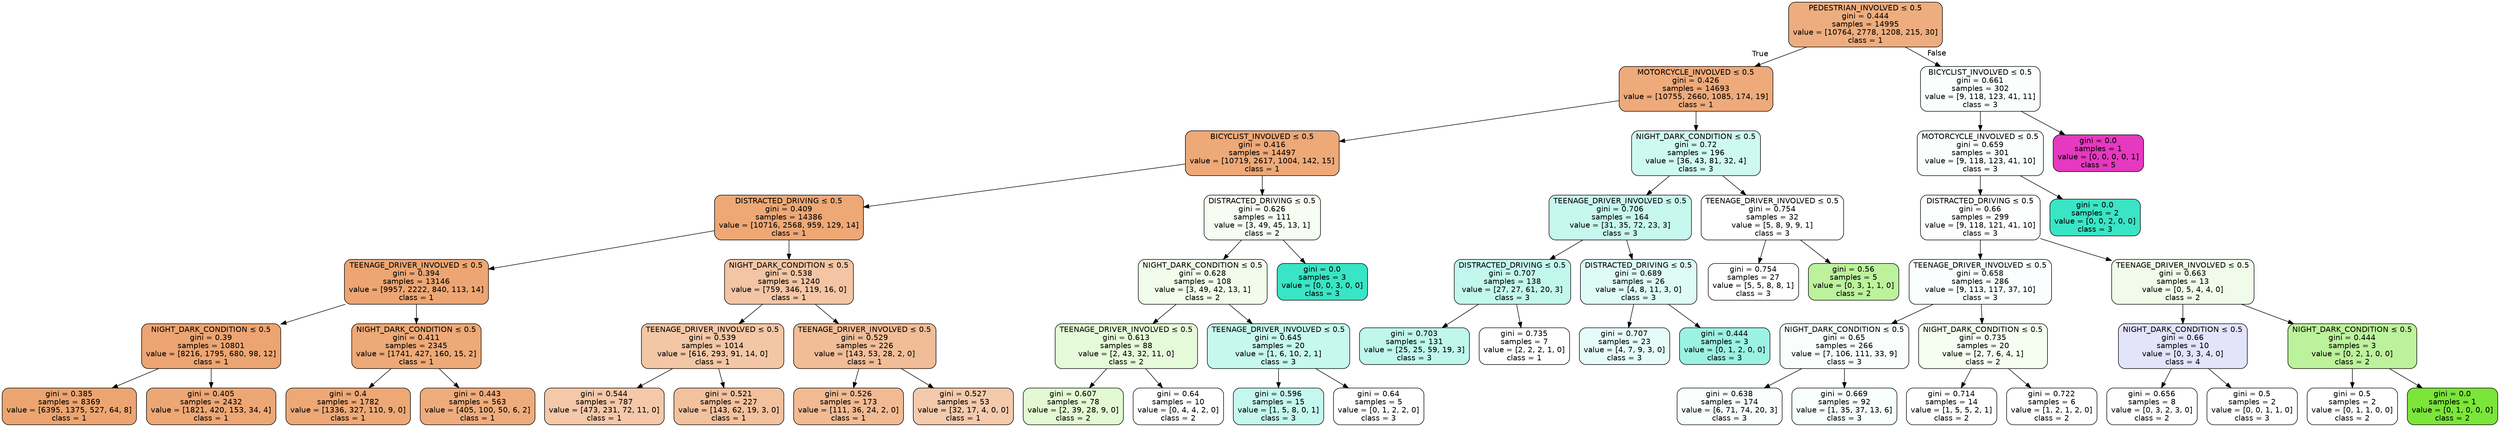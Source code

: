 digraph Tree {
node [shape=box, style="filled, rounded", color="black", fontname=helvetica] ;
edge [fontname=helvetica] ;
0 [label=<PEDESTRIAN_INVOLVED &le; 0.5<br/>gini = 0.444<br/>samples = 14995<br/>value = [10764, 2778, 1208, 215, 30]<br/>class = 1>, fillcolor="#eead7e"] ;
1 [label=<MOTORCYCLE_INVOLVED &le; 0.5<br/>gini = 0.426<br/>samples = 14693<br/>value = [10755, 2660, 1085, 174, 19]<br/>class = 1>, fillcolor="#eeaa7a"] ;
0 -> 1 [labeldistance=2.5, labelangle=45, headlabel="True"] ;
2 [label=<BICYCLIST_INVOLVED &le; 0.5<br/>gini = 0.416<br/>samples = 14497<br/>value = [10719, 2617, 1004, 142, 15]<br/>class = 1>, fillcolor="#eda978"] ;
1 -> 2 ;
3 [label=<DISTRACTED_DRIVING &le; 0.5<br/>gini = 0.409<br/>samples = 14386<br/>value = [10716, 2568, 959, 129, 14]<br/>class = 1>, fillcolor="#eda876"] ;
2 -> 3 ;
4 [label=<TEENAGE_DRIVER_INVOLVED &le; 0.5<br/>gini = 0.394<br/>samples = 13146<br/>value = [9957, 2222, 840, 113, 14]<br/>class = 1>, fillcolor="#eda673"] ;
3 -> 4 ;
5 [label=<NIGHT_DARK_CONDITION &le; 0.5<br/>gini = 0.39<br/>samples = 10801<br/>value = [8216, 1795, 680, 98, 12]<br/>class = 1>, fillcolor="#eca572"] ;
4 -> 5 ;
6 [label=<gini = 0.385<br/>samples = 8369<br/>value = [6395, 1375, 527, 64, 8]<br/>class = 1>, fillcolor="#eca571"] ;
5 -> 6 ;
7 [label=<gini = 0.405<br/>samples = 2432<br/>value = [1821, 420, 153, 34, 4]<br/>class = 1>, fillcolor="#eda775"] ;
5 -> 7 ;
8 [label=<NIGHT_DARK_CONDITION &le; 0.5<br/>gini = 0.411<br/>samples = 2345<br/>value = [1741, 427, 160, 15, 2]<br/>class = 1>, fillcolor="#eda977"] ;
4 -> 8 ;
9 [label=<gini = 0.4<br/>samples = 1782<br/>value = [1336, 327, 110, 9, 0]<br/>class = 1>, fillcolor="#eda876"] ;
8 -> 9 ;
10 [label=<gini = 0.443<br/>samples = 563<br/>value = [405, 100, 50, 6, 2]<br/>class = 1>, fillcolor="#eeac7d"] ;
8 -> 10 ;
11 [label=<NIGHT_DARK_CONDITION &le; 0.5<br/>gini = 0.538<br/>samples = 1240<br/>value = [759, 346, 119, 16, 0]<br/>class = 1>, fillcolor="#f3c5a4"] ;
3 -> 11 ;
12 [label=<TEENAGE_DRIVER_INVOLVED &le; 0.5<br/>gini = 0.539<br/>samples = 1014<br/>value = [616, 293, 91, 14, 0]<br/>class = 1>, fillcolor="#f3c7a6"] ;
11 -> 12 ;
13 [label=<gini = 0.544<br/>samples = 787<br/>value = [473, 231, 72, 11, 0]<br/>class = 1>, fillcolor="#f4c8a9"] ;
12 -> 13 ;
14 [label=<gini = 0.521<br/>samples = 227<br/>value = [143, 62, 19, 3, 0]<br/>class = 1>, fillcolor="#f2c19e"] ;
12 -> 14 ;
15 [label=<TEENAGE_DRIVER_INVOLVED &le; 0.5<br/>gini = 0.529<br/>samples = 226<br/>value = [143, 53, 28, 2, 0]<br/>class = 1>, fillcolor="#f1bd98"] ;
11 -> 15 ;
16 [label=<gini = 0.526<br/>samples = 173<br/>value = [111, 36, 24, 2, 0]<br/>class = 1>, fillcolor="#f1ba93"] ;
15 -> 16 ;
17 [label=<gini = 0.527<br/>samples = 53<br/>value = [32, 17, 4, 0, 0]<br/>class = 1>, fillcolor="#f4caac"] ;
15 -> 17 ;
18 [label=<DISTRACTED_DRIVING &le; 0.5<br/>gini = 0.626<br/>samples = 111<br/>value = [3, 49, 45, 13, 1]<br/>class = 2>, fillcolor="#f7fdf3"] ;
2 -> 18 ;
19 [label=<NIGHT_DARK_CONDITION &le; 0.5<br/>gini = 0.628<br/>samples = 108<br/>value = [3, 49, 42, 13, 1]<br/>class = 2>, fillcolor="#f1fcea"] ;
18 -> 19 ;
20 [label=<TEENAGE_DRIVER_INVOLVED &le; 0.5<br/>gini = 0.613<br/>samples = 88<br/>value = [2, 43, 32, 11, 0]<br/>class = 2>, fillcolor="#e5fad8"] ;
19 -> 20 ;
21 [label=<gini = 0.607<br/>samples = 78<br/>value = [2, 39, 28, 9, 0]<br/>class = 2>, fillcolor="#e2f9d3"] ;
20 -> 21 ;
22 [label=<gini = 0.64<br/>samples = 10<br/>value = [0, 4, 4, 2, 0]<br/>class = 2>, fillcolor="#ffffff"] ;
20 -> 22 ;
23 [label=<TEENAGE_DRIVER_INVOLVED &le; 0.5<br/>gini = 0.645<br/>samples = 20<br/>value = [1, 6, 10, 2, 1]<br/>class = 3>, fillcolor="#c6f8ee"] ;
19 -> 23 ;
24 [label=<gini = 0.596<br/>samples = 15<br/>value = [1, 5, 8, 0, 1]<br/>class = 3>, fillcolor="#c4f7ee"] ;
23 -> 24 ;
25 [label=<gini = 0.64<br/>samples = 5<br/>value = [0, 1, 2, 2, 0]<br/>class = 3>, fillcolor="#ffffff"] ;
23 -> 25 ;
26 [label=<gini = 0.0<br/>samples = 3<br/>value = [0, 0, 3, 0, 0]<br/>class = 3>, fillcolor="#39e5c5"] ;
18 -> 26 ;
27 [label=<NIGHT_DARK_CONDITION &le; 0.5<br/>gini = 0.72<br/>samples = 196<br/>value = [36, 43, 81, 32, 4]<br/>class = 3>, fillcolor="#cef9f1"] ;
1 -> 27 ;
28 [label=<TEENAGE_DRIVER_INVOLVED &le; 0.5<br/>gini = 0.706<br/>samples = 164<br/>value = [31, 35, 72, 23, 3]<br/>class = 3>, fillcolor="#c6f8ee"] ;
27 -> 28 ;
29 [label=<DISTRACTED_DRIVING &le; 0.5<br/>gini = 0.707<br/>samples = 138<br/>value = [27, 27, 61, 20, 3]<br/>class = 3>, fillcolor="#c2f7ed"] ;
28 -> 29 ;
30 [label=<gini = 0.703<br/>samples = 131<br/>value = [25, 25, 59, 19, 3]<br/>class = 3>, fillcolor="#bff7ec"] ;
29 -> 30 ;
31 [label=<gini = 0.735<br/>samples = 7<br/>value = [2, 2, 2, 1, 0]<br/>class = 1>, fillcolor="#ffffff"] ;
29 -> 31 ;
32 [label=<DISTRACTED_DRIVING &le; 0.5<br/>gini = 0.689<br/>samples = 26<br/>value = [4, 8, 11, 3, 0]<br/>class = 3>, fillcolor="#defbf5"] ;
28 -> 32 ;
33 [label=<gini = 0.707<br/>samples = 23<br/>value = [4, 7, 9, 3, 0]<br/>class = 3>, fillcolor="#e6fcf8"] ;
32 -> 33 ;
34 [label=<gini = 0.444<br/>samples = 3<br/>value = [0, 1, 2, 0, 0]<br/>class = 3>, fillcolor="#9cf2e2"] ;
32 -> 34 ;
35 [label=<TEENAGE_DRIVER_INVOLVED &le; 0.5<br/>gini = 0.754<br/>samples = 32<br/>value = [5, 8, 9, 9, 1]<br/>class = 3>, fillcolor="#ffffff"] ;
27 -> 35 ;
36 [label=<gini = 0.754<br/>samples = 27<br/>value = [5, 5, 8, 8, 1]<br/>class = 3>, fillcolor="#ffffff"] ;
35 -> 36 ;
37 [label=<gini = 0.56<br/>samples = 5<br/>value = [0, 3, 1, 1, 0]<br/>class = 2>, fillcolor="#bdf29c"] ;
35 -> 37 ;
38 [label=<BICYCLIST_INVOLVED &le; 0.5<br/>gini = 0.661<br/>samples = 302<br/>value = [9, 118, 123, 41, 11]<br/>class = 3>, fillcolor="#fafefd"] ;
0 -> 38 [labeldistance=2.5, labelangle=-45, headlabel="False"] ;
39 [label=<MOTORCYCLE_INVOLVED &le; 0.5<br/>gini = 0.659<br/>samples = 301<br/>value = [9, 118, 123, 41, 10]<br/>class = 3>, fillcolor="#fafefd"] ;
38 -> 39 ;
40 [label=<DISTRACTED_DRIVING &le; 0.5<br/>gini = 0.66<br/>samples = 299<br/>value = [9, 118, 121, 41, 10]<br/>class = 3>, fillcolor="#fcfffe"] ;
39 -> 40 ;
41 [label=<TEENAGE_DRIVER_INVOLVED &le; 0.5<br/>gini = 0.658<br/>samples = 286<br/>value = [9, 113, 117, 37, 10]<br/>class = 3>, fillcolor="#fafefe"] ;
40 -> 41 ;
42 [label=<NIGHT_DARK_CONDITION &le; 0.5<br/>gini = 0.65<br/>samples = 266<br/>value = [7, 106, 111, 33, 9]<br/>class = 3>, fillcolor="#f9fefd"] ;
41 -> 42 ;
43 [label=<gini = 0.638<br/>samples = 174<br/>value = [6, 71, 74, 20, 3]<br/>class = 3>, fillcolor="#f9fefd"] ;
42 -> 43 ;
44 [label=<gini = 0.669<br/>samples = 92<br/>value = [1, 35, 37, 13, 6]<br/>class = 3>, fillcolor="#f8fefd"] ;
42 -> 44 ;
45 [label=<NIGHT_DARK_CONDITION &le; 0.5<br/>gini = 0.735<br/>samples = 20<br/>value = [2, 7, 6, 4, 1]<br/>class = 2>, fillcolor="#f6fdf1"] ;
41 -> 45 ;
46 [label=<gini = 0.714<br/>samples = 14<br/>value = [1, 5, 5, 2, 1]<br/>class = 2>, fillcolor="#ffffff"] ;
45 -> 46 ;
47 [label=<gini = 0.722<br/>samples = 6<br/>value = [1, 2, 1, 2, 0]<br/>class = 2>, fillcolor="#ffffff"] ;
45 -> 47 ;
48 [label=<TEENAGE_DRIVER_INVOLVED &le; 0.5<br/>gini = 0.663<br/>samples = 13<br/>value = [0, 5, 4, 4, 0]<br/>class = 2>, fillcolor="#f0fce9"] ;
40 -> 48 ;
49 [label=<NIGHT_DARK_CONDITION &le; 0.5<br/>gini = 0.66<br/>samples = 10<br/>value = [0, 3, 3, 4, 0]<br/>class = 4>, fillcolor="#e3e3fb"] ;
48 -> 49 ;
50 [label=<gini = 0.656<br/>samples = 8<br/>value = [0, 3, 2, 3, 0]<br/>class = 2>, fillcolor="#ffffff"] ;
49 -> 50 ;
51 [label=<gini = 0.5<br/>samples = 2<br/>value = [0, 0, 1, 1, 0]<br/>class = 3>, fillcolor="#ffffff"] ;
49 -> 51 ;
52 [label=<NIGHT_DARK_CONDITION &le; 0.5<br/>gini = 0.444<br/>samples = 3<br/>value = [0, 2, 1, 0, 0]<br/>class = 2>, fillcolor="#bdf29c"] ;
48 -> 52 ;
53 [label=<gini = 0.5<br/>samples = 2<br/>value = [0, 1, 1, 0, 0]<br/>class = 2>, fillcolor="#ffffff"] ;
52 -> 53 ;
54 [label=<gini = 0.0<br/>samples = 1<br/>value = [0, 1, 0, 0, 0]<br/>class = 2>, fillcolor="#7be539"] ;
52 -> 54 ;
55 [label=<gini = 0.0<br/>samples = 2<br/>value = [0, 0, 2, 0, 0]<br/>class = 3>, fillcolor="#39e5c5"] ;
39 -> 55 ;
56 [label=<gini = 0.0<br/>samples = 1<br/>value = [0, 0, 0, 0, 1]<br/>class = 5>, fillcolor="#e539c0"] ;
38 -> 56 ;
}